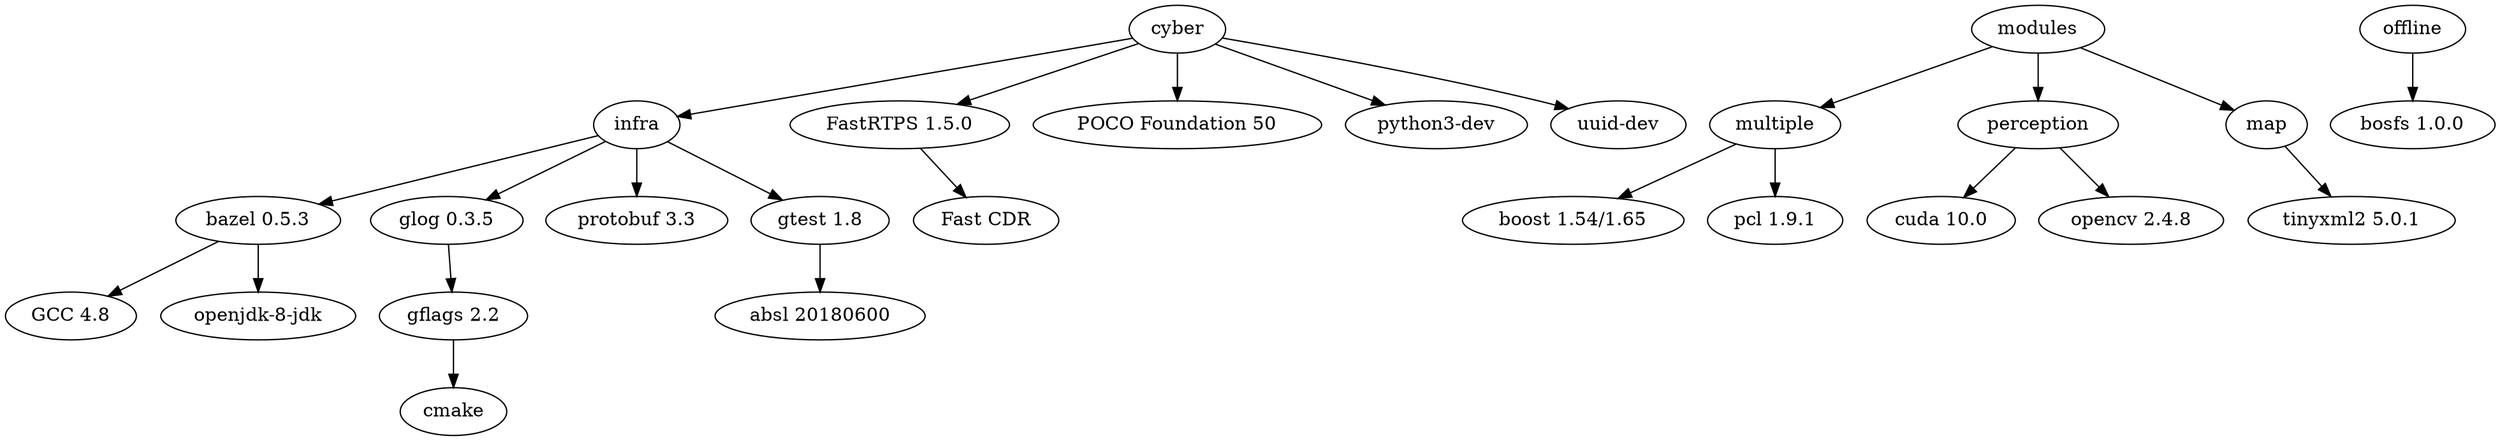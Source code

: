 digraph {
  "infra" -> "bazel 0.5.3";
  "bazel 0.5.3" -> "GCC 4.8";
  "bazel 0.5.3" -> "openjdk-8-jdk";
  "infra" -> "glog 0.3.5" -> "gflags 2.2" -> "cmake";
  "infra" -> "protobuf 3.3";
  "infra" -> "gtest 1.8" -> "absl 20180600";

  "cyber" -> "infra";
  "cyber" -> "FastRTPS 1.5.0" -> "Fast CDR";
  "cyber" -> "POCO Foundation 50";
  "cyber" -> "python3-dev";
  "cyber" -> "uuid-dev";

  "modules" -> "multiple" -> "boost 1.54/1.65";
  "multiple" -> "pcl 1.9.1";

  "modules" -> "perception" -> "cuda 10.0";
  "perception" -> "opencv 2.4.8";

  "modules" -> "map" -> "tinyxml2 5.0.1";

  "offline" -> "bosfs 1.0.0";
}
